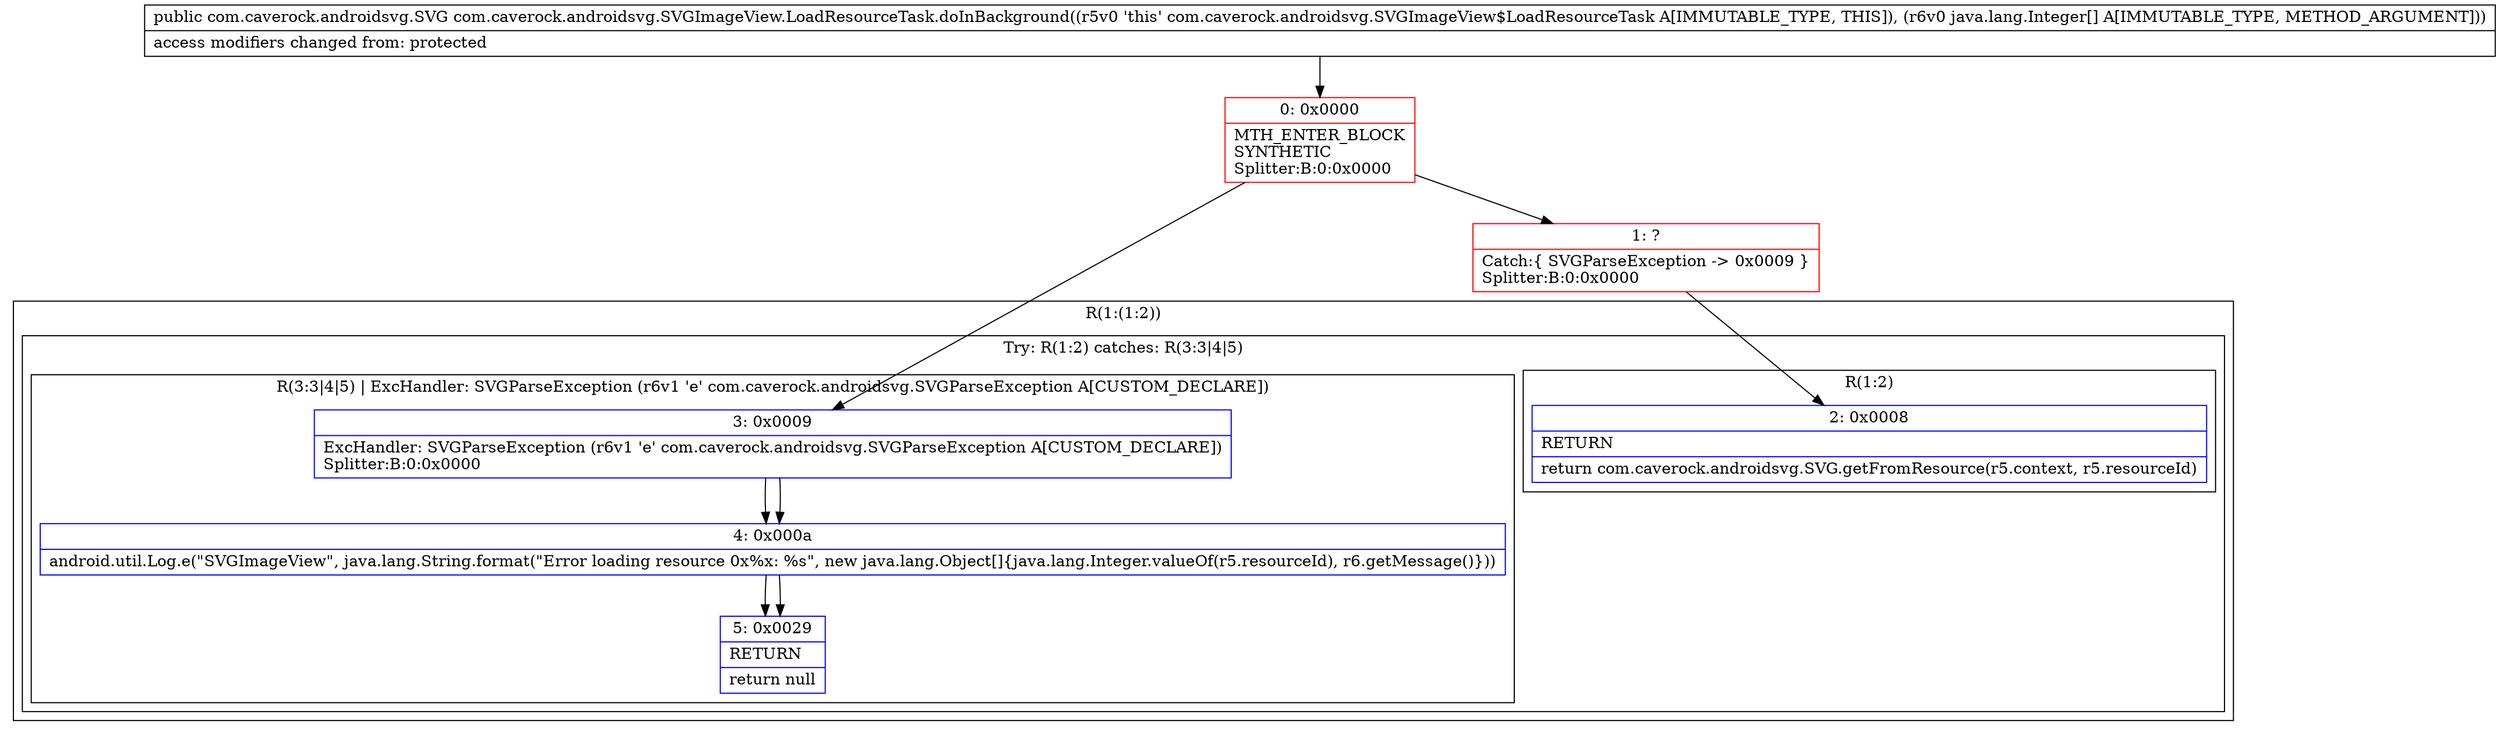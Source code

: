 digraph "CFG forcom.caverock.androidsvg.SVGImageView.LoadResourceTask.doInBackground([Ljava\/lang\/Integer;)Lcom\/caverock\/androidsvg\/SVG;" {
subgraph cluster_Region_993568289 {
label = "R(1:(1:2))";
node [shape=record,color=blue];
subgraph cluster_TryCatchRegion_267964228 {
label = "Try: R(1:2) catches: R(3:3|4|5)";
node [shape=record,color=blue];
subgraph cluster_Region_166165578 {
label = "R(1:2)";
node [shape=record,color=blue];
Node_2 [shape=record,label="{2\:\ 0x0008|RETURN\l|return com.caverock.androidsvg.SVG.getFromResource(r5.context, r5.resourceId)\l}"];
}
subgraph cluster_Region_2103466775 {
label = "R(3:3|4|5) | ExcHandler: SVGParseException (r6v1 'e' com.caverock.androidsvg.SVGParseException A[CUSTOM_DECLARE])\l";
node [shape=record,color=blue];
Node_3 [shape=record,label="{3\:\ 0x0009|ExcHandler: SVGParseException (r6v1 'e' com.caverock.androidsvg.SVGParseException A[CUSTOM_DECLARE])\lSplitter:B:0:0x0000\l}"];
Node_4 [shape=record,label="{4\:\ 0x000a|android.util.Log.e(\"SVGImageView\", java.lang.String.format(\"Error loading resource 0x%x: %s\", new java.lang.Object[]\{java.lang.Integer.valueOf(r5.resourceId), r6.getMessage()\}))\l}"];
Node_5 [shape=record,label="{5\:\ 0x0029|RETURN\l|return null\l}"];
}
}
}
subgraph cluster_Region_2103466775 {
label = "R(3:3|4|5) | ExcHandler: SVGParseException (r6v1 'e' com.caverock.androidsvg.SVGParseException A[CUSTOM_DECLARE])\l";
node [shape=record,color=blue];
Node_3 [shape=record,label="{3\:\ 0x0009|ExcHandler: SVGParseException (r6v1 'e' com.caverock.androidsvg.SVGParseException A[CUSTOM_DECLARE])\lSplitter:B:0:0x0000\l}"];
Node_4 [shape=record,label="{4\:\ 0x000a|android.util.Log.e(\"SVGImageView\", java.lang.String.format(\"Error loading resource 0x%x: %s\", new java.lang.Object[]\{java.lang.Integer.valueOf(r5.resourceId), r6.getMessage()\}))\l}"];
Node_5 [shape=record,label="{5\:\ 0x0029|RETURN\l|return null\l}"];
}
Node_0 [shape=record,color=red,label="{0\:\ 0x0000|MTH_ENTER_BLOCK\lSYNTHETIC\lSplitter:B:0:0x0000\l}"];
Node_1 [shape=record,color=red,label="{1\:\ ?|Catch:\{ SVGParseException \-\> 0x0009 \}\lSplitter:B:0:0x0000\l}"];
MethodNode[shape=record,label="{public com.caverock.androidsvg.SVG com.caverock.androidsvg.SVGImageView.LoadResourceTask.doInBackground((r5v0 'this' com.caverock.androidsvg.SVGImageView$LoadResourceTask A[IMMUTABLE_TYPE, THIS]), (r6v0 java.lang.Integer[] A[IMMUTABLE_TYPE, METHOD_ARGUMENT]))  | access modifiers changed from: protected\l}"];
MethodNode -> Node_0;
Node_3 -> Node_4;
Node_4 -> Node_5;
Node_3 -> Node_4;
Node_4 -> Node_5;
Node_0 -> Node_1;
Node_0 -> Node_3;
Node_1 -> Node_2;
}

